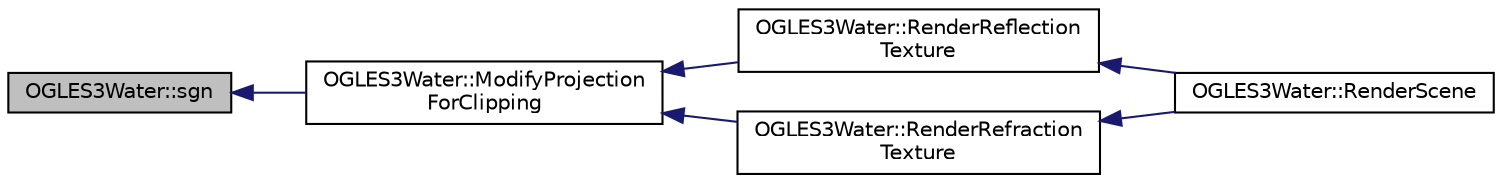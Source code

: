 digraph "OGLES3Water::sgn"
{
  edge [fontname="Helvetica",fontsize="10",labelfontname="Helvetica",labelfontsize="10"];
  node [fontname="Helvetica",fontsize="10",shape=record];
  rankdir="LR";
  Node1 [label="OGLES3Water::sgn",height=0.2,width=0.4,color="black", fillcolor="grey75", style="filled", fontcolor="black"];
  Node1 -> Node2 [dir="back",color="midnightblue",fontsize="10",style="solid"];
  Node2 [label="OGLES3Water::ModifyProjection\lForClipping",height=0.2,width=0.4,color="black", fillcolor="white", style="filled",URL="$class_o_g_l_e_s3_water.html#ae4be2a5c57721b7174fe8c96b02b716b"];
  Node2 -> Node3 [dir="back",color="midnightblue",fontsize="10",style="solid"];
  Node3 [label="OGLES3Water::RenderReflection\lTexture",height=0.2,width=0.4,color="black", fillcolor="white", style="filled",URL="$class_o_g_l_e_s3_water.html#ac7bbade3e3a4e1a4faf5881e587a4a03"];
  Node3 -> Node4 [dir="back",color="midnightblue",fontsize="10",style="solid"];
  Node4 [label="OGLES3Water::RenderScene",height=0.2,width=0.4,color="black", fillcolor="white", style="filled",URL="$class_o_g_l_e_s3_water.html#aeab9e7a6214b0b72691879ad5d5584ad"];
  Node2 -> Node5 [dir="back",color="midnightblue",fontsize="10",style="solid"];
  Node5 [label="OGLES3Water::RenderRefraction\lTexture",height=0.2,width=0.4,color="black", fillcolor="white", style="filled",URL="$class_o_g_l_e_s3_water.html#a82d3d0aaaa0ab9cb96ccbecbb9c3d5d7"];
  Node5 -> Node4 [dir="back",color="midnightblue",fontsize="10",style="solid"];
}
